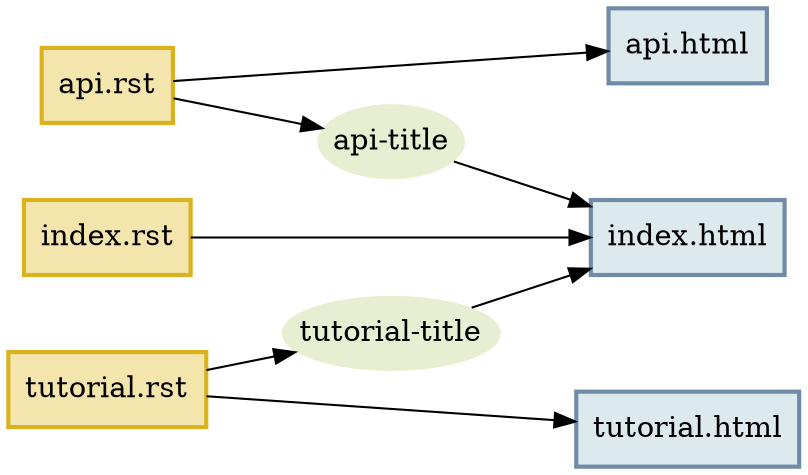 digraph {
graph [rankdir=LR];
node [shape=rect penwidth=2 color="#DAB21D"
      style=filled fillcolor="#F4E5AD"]
{rank=same
"api.rst"
"index.rst"
"tutorial.rst"
}
node [shape=rect penwidth=2 color="#708BA6"
      style=filled fillcolor="#DCE9ED"]
{rank=same
"api.html"
"index.html"
"tutorial.html"
}
node [shape=oval penwidth=0 style=filled fillcolor="#E8EED2"
      margin="0.05,0"]
"api-title" -> "index.html"
"api.rst" -> "api-title"
"api.rst" -> "api.html"
"index.rst" -> "index.html"
"tutorial-title" -> "index.html"
"tutorial.rst" -> "tutorial-title"
"tutorial.rst" -> "tutorial.html"
}